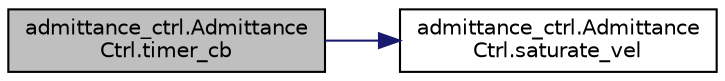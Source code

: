 digraph "admittance_ctrl.AdmittanceCtrl.timer_cb"
{
  edge [fontname="Helvetica",fontsize="10",labelfontname="Helvetica",labelfontsize="10"];
  node [fontname="Helvetica",fontsize="10",shape=record];
  rankdir="LR";
  Node1 [label="admittance_ctrl.Admittance\lCtrl.timer_cb",height=0.2,width=0.4,color="black", fillcolor="grey75", style="filled", fontcolor="black"];
  Node1 -> Node2 [color="midnightblue",fontsize="10",style="solid"];
  Node2 [label="admittance_ctrl.Admittance\lCtrl.saturate_vel",height=0.2,width=0.4,color="black", fillcolor="white", style="filled",URL="$classadmittance__ctrl_1_1_admittance_ctrl.html#a7191d1d7f805fbeef6a0a0667bd0ac65"];
}

